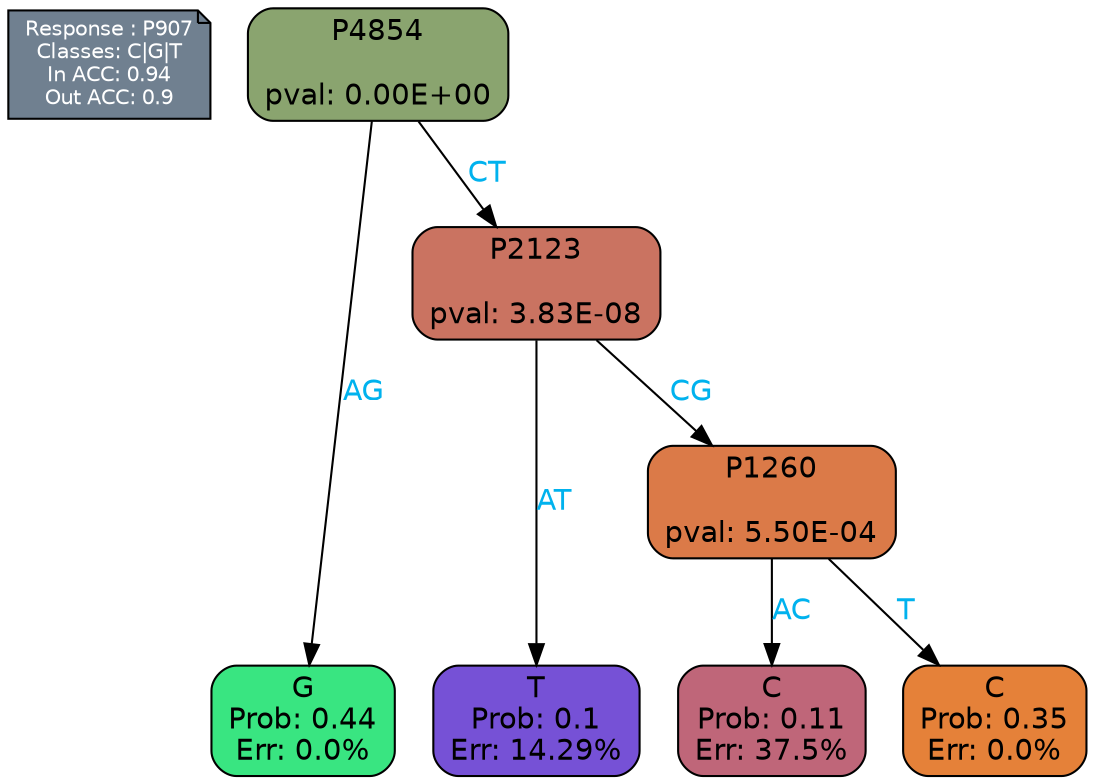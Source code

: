 digraph Tree {
node [shape=box, style="filled, rounded", color="black", fontname=helvetica] ;
graph [ranksep=equally, splines=polylines, bgcolor=transparent, dpi=600] ;
edge [fontname=helvetica] ;
LEGEND [label="Response : P907
Classes: C|G|T
In ACC: 0.94
Out ACC: 0.9
",shape=note,align=left,style=filled,fillcolor="slategray",fontcolor="white",fontsize=10];1 [label="P4854

pval: 0.00E+00", fillcolor="#8aa46f"] ;
2 [label="G
Prob: 0.44
Err: 0.0%", fillcolor="#39e581"] ;
3 [label="P2123

pval: 3.83E-08", fillcolor="#ca7361"] ;
4 [label="T
Prob: 0.1
Err: 14.29%", fillcolor="#7651d6"] ;
5 [label="P1260

pval: 5.50E-04", fillcolor="#db7a48"] ;
6 [label="C
Prob: 0.11
Err: 37.5%", fillcolor="#bf6679"] ;
7 [label="C
Prob: 0.35
Err: 0.0%", fillcolor="#e58139"] ;
1 -> 2 [label="AG",fontcolor=deepskyblue2] ;
1 -> 3 [label="CT",fontcolor=deepskyblue2] ;
3 -> 4 [label="AT",fontcolor=deepskyblue2] ;
3 -> 5 [label="CG",fontcolor=deepskyblue2] ;
5 -> 6 [label="AC",fontcolor=deepskyblue2] ;
5 -> 7 [label="T",fontcolor=deepskyblue2] ;
{rank = same; 2;4;6;7;}{rank = same; LEGEND;1;}}